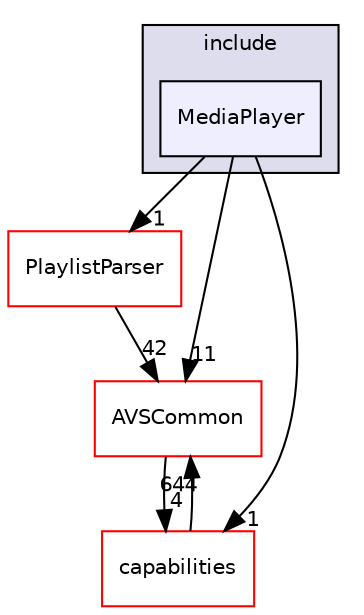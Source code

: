 digraph "/workplace/avs-device-sdk/MediaPlayer/GStreamerMediaPlayer/include/MediaPlayer" {
  compound=true
  node [ fontsize="10", fontname="Helvetica"];
  edge [ labelfontsize="10", labelfontname="Helvetica"];
  subgraph clusterdir_d1a5c25c65a86ab490915a47e76c835a {
    graph [ bgcolor="#ddddee", pencolor="black", label="include" fontname="Helvetica", fontsize="10", URL="dir_d1a5c25c65a86ab490915a47e76c835a.html"]
  dir_9b83a3a02537ea061e11167c986dd2c8 [shape=box, label="MediaPlayer", style="filled", fillcolor="#eeeeff", pencolor="black", URL="dir_9b83a3a02537ea061e11167c986dd2c8.html"];
  }
  dir_655fbec917b1f23289d3ed8ec9803bf1 [shape=box label="PlaylistParser" fillcolor="white" style="filled" color="red" URL="dir_655fbec917b1f23289d3ed8ec9803bf1.html"];
  dir_13e65effb2bde530b17b3d5eefcd0266 [shape=box label="AVSCommon" fillcolor="white" style="filled" color="red" URL="dir_13e65effb2bde530b17b3d5eefcd0266.html"];
  dir_55f1e16e469d547c636a522dac21b8a1 [shape=box label="capabilities" fillcolor="white" style="filled" color="red" URL="dir_55f1e16e469d547c636a522dac21b8a1.html"];
  dir_9b83a3a02537ea061e11167c986dd2c8->dir_655fbec917b1f23289d3ed8ec9803bf1 [headlabel="1", labeldistance=1.5 headhref="dir_000668_000684.html"];
  dir_9b83a3a02537ea061e11167c986dd2c8->dir_13e65effb2bde530b17b3d5eefcd0266 [headlabel="11", labeldistance=1.5 headhref="dir_000668_000017.html"];
  dir_9b83a3a02537ea061e11167c986dd2c8->dir_55f1e16e469d547c636a522dac21b8a1 [headlabel="1", labeldistance=1.5 headhref="dir_000668_000163.html"];
  dir_655fbec917b1f23289d3ed8ec9803bf1->dir_13e65effb2bde530b17b3d5eefcd0266 [headlabel="42", labeldistance=1.5 headhref="dir_000684_000017.html"];
  dir_13e65effb2bde530b17b3d5eefcd0266->dir_55f1e16e469d547c636a522dac21b8a1 [headlabel="4", labeldistance=1.5 headhref="dir_000017_000163.html"];
  dir_55f1e16e469d547c636a522dac21b8a1->dir_13e65effb2bde530b17b3d5eefcd0266 [headlabel="644", labeldistance=1.5 headhref="dir_000163_000017.html"];
}
